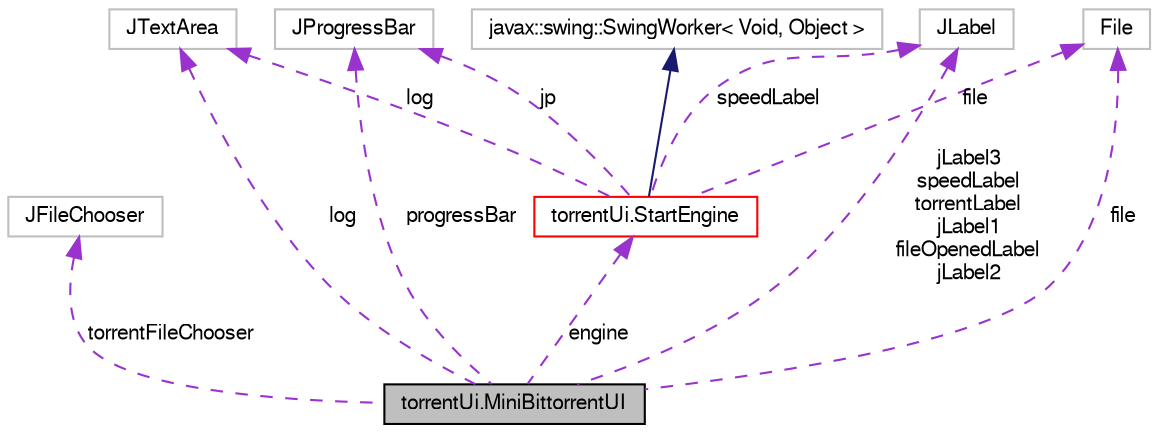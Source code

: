 digraph G
{
  bgcolor="transparent";
  edge [fontname="FreeSans",fontsize="10",labelfontname="FreeSans",labelfontsize="10"];
  node [fontname="FreeSans",fontsize="10",shape=record];
  Node1 [label="torrentUi.MiniBittorrentUI",height=0.2,width=0.4,color="black", fillcolor="grey75", style="filled" fontcolor="black"];
  Node2 -> Node1 [dir=back,color="darkorchid3",fontsize="10",style="dashed",label="torrentFileChooser"];
  Node2 [label="JFileChooser",height=0.2,width=0.4,color="grey75"];
  Node3 -> Node1 [dir=back,color="darkorchid3",fontsize="10",style="dashed",label="engine"];
  Node3 [label="torrentUi.StartEngine",height=0.2,width=0.4,color="red",URL="$classtorrent_ui_1_1_start_engine.html"];
  Node4 -> Node3 [dir=back,color="midnightblue",fontsize="10",style="solid"];
  Node4 [label="javax::swing::SwingWorker\< Void, Object \>",height=0.2,width=0.4,color="grey75"];
  Node5 -> Node3 [dir=back,color="darkorchid3",fontsize="10",style="dashed",label="log"];
  Node5 [label="JTextArea",height=0.2,width=0.4,color="grey75"];
  Node6 -> Node3 [dir=back,color="darkorchid3",fontsize="10",style="dashed",label="file"];
  Node6 [label="File",height=0.2,width=0.4,color="grey75"];
  Node7 -> Node3 [dir=back,color="darkorchid3",fontsize="10",style="dashed",label="speedLabel"];
  Node7 [label="JLabel",height=0.2,width=0.4,color="grey75"];
  Node8 -> Node3 [dir=back,color="darkorchid3",fontsize="10",style="dashed",label="jp"];
  Node8 [label="JProgressBar",height=0.2,width=0.4,color="grey75"];
  Node5 -> Node1 [dir=back,color="darkorchid3",fontsize="10",style="dashed",label="log"];
  Node6 -> Node1 [dir=back,color="darkorchid3",fontsize="10",style="dashed",label="file"];
  Node7 -> Node1 [dir=back,color="darkorchid3",fontsize="10",style="dashed",label="jLabel3\nspeedLabel\ntorrentLabel\njLabel1\nfileOpenedLabel\njLabel2"];
  Node8 -> Node1 [dir=back,color="darkorchid3",fontsize="10",style="dashed",label="progressBar"];
}

